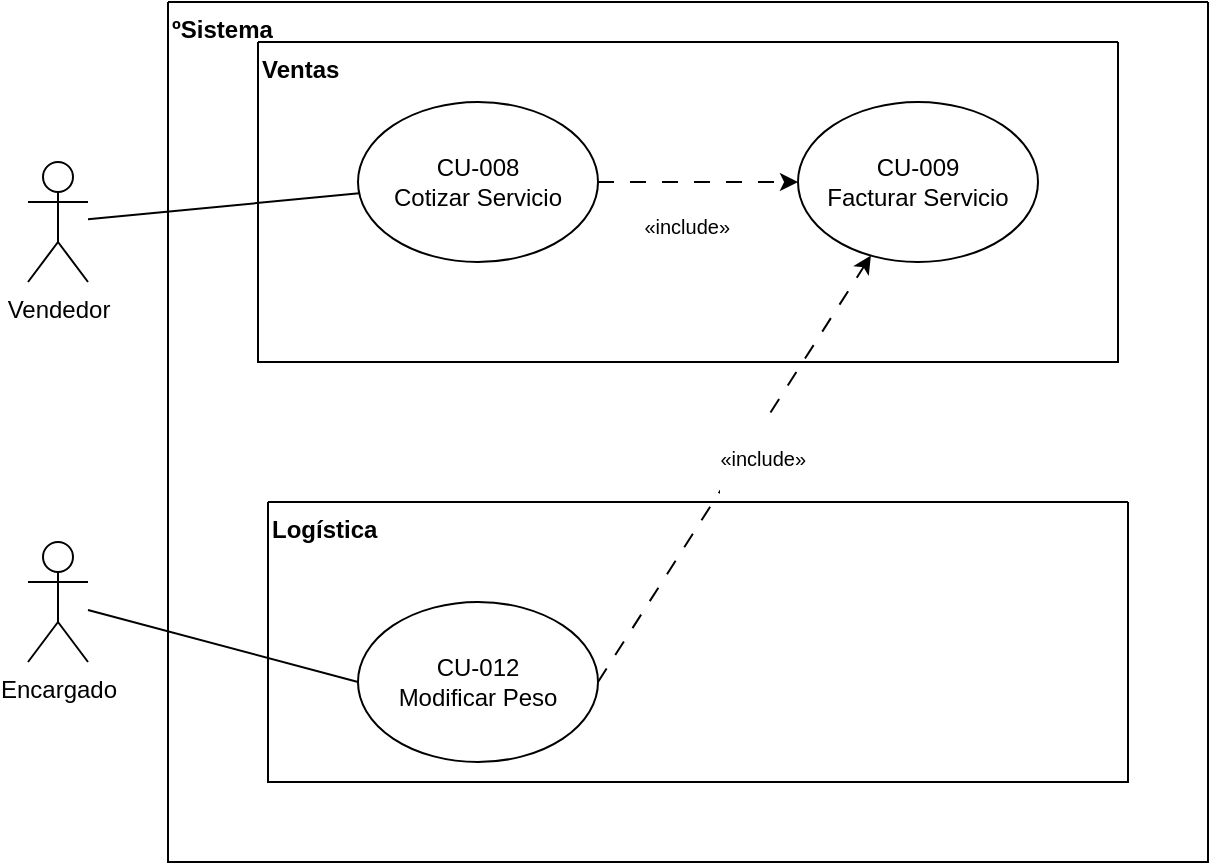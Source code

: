 <mxfile version="21.6.2" type="device">
  <diagram name="Página-1" id="glNu3QvpkaY0cb9_2bvv">
    <mxGraphModel dx="874" dy="456" grid="1" gridSize="10" guides="1" tooltips="1" connect="1" arrows="1" fold="1" page="1" pageScale="1" pageWidth="827" pageHeight="1169" math="0" shadow="0">
      <root>
        <mxCell id="0" />
        <mxCell id="1" parent="0" />
        <mxCell id="lCDlNghkXvYPvKMIMhRT-1" value="Vendedor" style="shape=umlActor;verticalLabelPosition=bottom;verticalAlign=top;html=1;outlineConnect=0;" vertex="1" parent="1">
          <mxGeometry x="170" y="100" width="30" height="60" as="geometry" />
        </mxCell>
        <mxCell id="lCDlNghkXvYPvKMIMhRT-2" value="Encargado" style="shape=umlActor;verticalLabelPosition=bottom;verticalAlign=top;html=1;outlineConnect=0;" vertex="1" parent="1">
          <mxGeometry x="170" y="290" width="30" height="60" as="geometry" />
        </mxCell>
        <mxCell id="lCDlNghkXvYPvKMIMhRT-5" value="ºSistema" style="swimlane;startSize=0;align=left;verticalAlign=top;" vertex="1" parent="1">
          <mxGeometry x="240" y="20" width="520" height="430" as="geometry" />
        </mxCell>
        <mxCell id="lCDlNghkXvYPvKMIMhRT-6" value="Ventas" style="swimlane;startSize=0;align=left;verticalAlign=top;" vertex="1" parent="lCDlNghkXvYPvKMIMhRT-5">
          <mxGeometry x="45" y="20" width="430" height="160" as="geometry" />
        </mxCell>
        <mxCell id="lCDlNghkXvYPvKMIMhRT-8" value="CU-009&lt;br&gt;Facturar Servicio" style="ellipse;whiteSpace=wrap;html=1;" vertex="1" parent="lCDlNghkXvYPvKMIMhRT-6">
          <mxGeometry x="270" y="30" width="120" height="80" as="geometry" />
        </mxCell>
        <mxCell id="lCDlNghkXvYPvKMIMhRT-14" value="CU-008&lt;br&gt;Cotizar Servicio" style="ellipse;whiteSpace=wrap;html=1;" vertex="1" parent="lCDlNghkXvYPvKMIMhRT-6">
          <mxGeometry x="50" y="30" width="120" height="80" as="geometry" />
        </mxCell>
        <mxCell id="lCDlNghkXvYPvKMIMhRT-17" value="" style="endArrow=classic;html=1;rounded=0;entryX=0;entryY=0.5;entryDx=0;entryDy=0;exitX=1;exitY=0.5;exitDx=0;exitDy=0;dashed=1;dashPattern=8 8;verticalAlign=middle;align=left;" edge="1" parent="lCDlNghkXvYPvKMIMhRT-6" source="lCDlNghkXvYPvKMIMhRT-14" target="lCDlNghkXvYPvKMIMhRT-8">
          <mxGeometry width="50" height="50" relative="1" as="geometry">
            <mxPoint x="100" y="200" as="sourcePoint" />
            <mxPoint x="150" y="150" as="targetPoint" />
          </mxGeometry>
        </mxCell>
        <mxCell id="lCDlNghkXvYPvKMIMhRT-18" value="&lt;p style=&quot;line-height: 120%;&quot;&gt;&lt;font style=&quot;font-size: 10px;&quot;&gt;«include»&lt;/font&gt;&lt;/p&gt;" style="edgeLabel;html=1;align=right;verticalAlign=top;resizable=0;points=[];spacing=0;labelBorderColor=none;" vertex="1" connectable="0" parent="lCDlNghkXvYPvKMIMhRT-17">
          <mxGeometry x="0.28" y="-1" relative="1" as="geometry">
            <mxPoint y="-1" as="offset" />
          </mxGeometry>
        </mxCell>
        <mxCell id="lCDlNghkXvYPvKMIMhRT-7" value="Logística" style="swimlane;startSize=0;align=left;verticalAlign=top;" vertex="1" parent="lCDlNghkXvYPvKMIMhRT-5">
          <mxGeometry x="50" y="250" width="430" height="140" as="geometry" />
        </mxCell>
        <mxCell id="lCDlNghkXvYPvKMIMhRT-19" value="CU-012&lt;br&gt;Modificar Peso" style="ellipse;whiteSpace=wrap;html=1;" vertex="1" parent="lCDlNghkXvYPvKMIMhRT-7">
          <mxGeometry x="45" y="50" width="120" height="80" as="geometry" />
        </mxCell>
        <mxCell id="lCDlNghkXvYPvKMIMhRT-21" value="" style="endArrow=classic;html=1;rounded=0;exitX=1;exitY=0.5;exitDx=0;exitDy=0;dashed=1;dashPattern=8 8;verticalAlign=middle;align=left;" edge="1" parent="lCDlNghkXvYPvKMIMhRT-5" source="lCDlNghkXvYPvKMIMhRT-19" target="lCDlNghkXvYPvKMIMhRT-8">
          <mxGeometry width="50" height="50" relative="1" as="geometry">
            <mxPoint x="225" y="120" as="sourcePoint" />
            <mxPoint x="310" y="320" as="targetPoint" />
          </mxGeometry>
        </mxCell>
        <mxCell id="lCDlNghkXvYPvKMIMhRT-22" value="&lt;p style=&quot;line-height: 120%;&quot;&gt;&lt;font style=&quot;font-size: 10px;&quot;&gt;«include»&lt;/font&gt;&lt;/p&gt;" style="edgeLabel;html=1;align=right;verticalAlign=top;resizable=0;points=[];spacing=0;labelBorderColor=none;" vertex="1" connectable="0" parent="lCDlNghkXvYPvKMIMhRT-21">
          <mxGeometry x="0.28" y="-1" relative="1" as="geometry">
            <mxPoint x="14" y="2" as="offset" />
          </mxGeometry>
        </mxCell>
        <mxCell id="lCDlNghkXvYPvKMIMhRT-15" value="" style="endArrow=none;html=1;rounded=0;" edge="1" parent="1" source="lCDlNghkXvYPvKMIMhRT-1" target="lCDlNghkXvYPvKMIMhRT-14">
          <mxGeometry width="50" height="50" relative="1" as="geometry">
            <mxPoint x="390" y="260" as="sourcePoint" />
            <mxPoint x="440" y="210" as="targetPoint" />
          </mxGeometry>
        </mxCell>
        <mxCell id="lCDlNghkXvYPvKMIMhRT-24" value="" style="endArrow=none;html=1;rounded=0;entryX=0;entryY=0.5;entryDx=0;entryDy=0;" edge="1" parent="1" source="lCDlNghkXvYPvKMIMhRT-2" target="lCDlNghkXvYPvKMIMhRT-19">
          <mxGeometry width="50" height="50" relative="1" as="geometry">
            <mxPoint x="390" y="250" as="sourcePoint" />
            <mxPoint x="440" y="200" as="targetPoint" />
          </mxGeometry>
        </mxCell>
      </root>
    </mxGraphModel>
  </diagram>
</mxfile>
